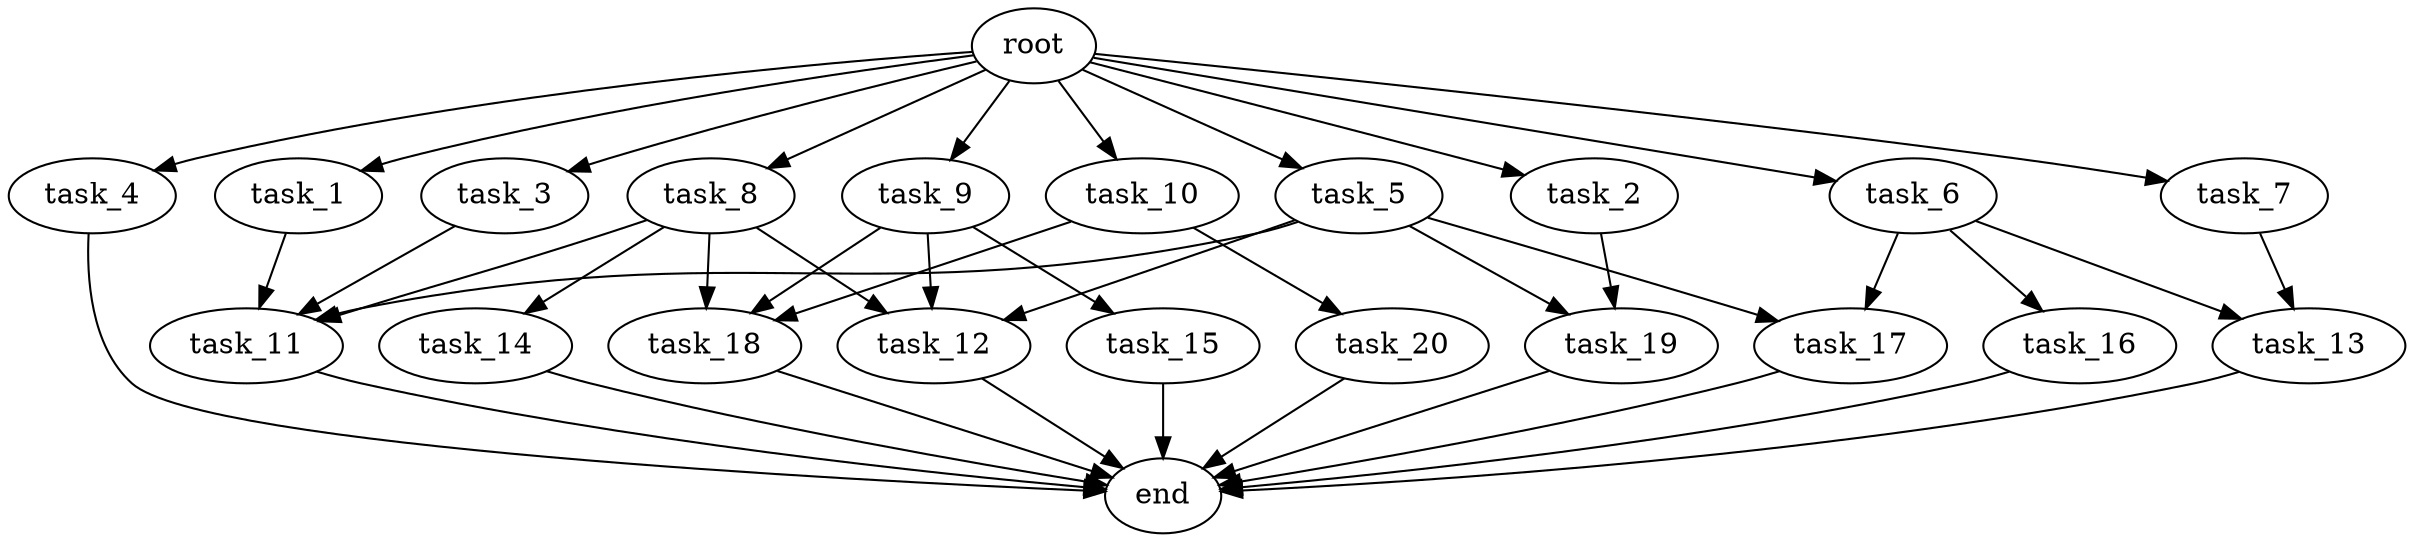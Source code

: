 digraph G {
  root [size="0.000000e+00"];
  task_1 [size="1.209543e+09"];
  task_2 [size="5.718076e+09"];
  task_3 [size="4.037811e+08"];
  task_4 [size="1.533892e+09"];
  task_5 [size="3.715302e+09"];
  task_6 [size="9.910210e+09"];
  task_7 [size="3.033298e+09"];
  task_8 [size="4.859769e+09"];
  task_9 [size="7.912246e+09"];
  task_10 [size="1.422256e+09"];
  task_11 [size="5.896653e+09"];
  task_12 [size="4.874618e+08"];
  task_13 [size="8.942635e+09"];
  task_14 [size="8.890683e+09"];
  task_15 [size="2.156599e+09"];
  task_16 [size="8.191432e+09"];
  task_17 [size="4.888448e+09"];
  task_18 [size="1.224157e+09"];
  task_19 [size="3.487141e+09"];
  task_20 [size="8.704395e+09"];
  end [size="0.000000e+00"];

  root -> task_1 [size="1.000000e-12"];
  root -> task_2 [size="1.000000e-12"];
  root -> task_3 [size="1.000000e-12"];
  root -> task_4 [size="1.000000e-12"];
  root -> task_5 [size="1.000000e-12"];
  root -> task_6 [size="1.000000e-12"];
  root -> task_7 [size="1.000000e-12"];
  root -> task_8 [size="1.000000e-12"];
  root -> task_9 [size="1.000000e-12"];
  root -> task_10 [size="1.000000e-12"];
  task_1 -> task_11 [size="1.474163e+08"];
  task_2 -> task_19 [size="1.743570e+08"];
  task_3 -> task_11 [size="1.474163e+08"];
  task_4 -> end [size="1.000000e-12"];
  task_5 -> task_11 [size="1.474163e+08"];
  task_5 -> task_12 [size="1.624873e+07"];
  task_5 -> task_17 [size="2.444224e+08"];
  task_5 -> task_19 [size="1.743570e+08"];
  task_6 -> task_13 [size="4.471318e+08"];
  task_6 -> task_16 [size="8.191432e+08"];
  task_6 -> task_17 [size="2.444224e+08"];
  task_7 -> task_13 [size="4.471318e+08"];
  task_8 -> task_11 [size="1.474163e+08"];
  task_8 -> task_12 [size="1.624873e+07"];
  task_8 -> task_14 [size="8.890683e+08"];
  task_8 -> task_18 [size="4.080522e+07"];
  task_9 -> task_12 [size="1.624873e+07"];
  task_9 -> task_15 [size="2.156599e+08"];
  task_9 -> task_18 [size="4.080522e+07"];
  task_10 -> task_18 [size="4.080522e+07"];
  task_10 -> task_20 [size="8.704395e+08"];
  task_11 -> end [size="1.000000e-12"];
  task_12 -> end [size="1.000000e-12"];
  task_13 -> end [size="1.000000e-12"];
  task_14 -> end [size="1.000000e-12"];
  task_15 -> end [size="1.000000e-12"];
  task_16 -> end [size="1.000000e-12"];
  task_17 -> end [size="1.000000e-12"];
  task_18 -> end [size="1.000000e-12"];
  task_19 -> end [size="1.000000e-12"];
  task_20 -> end [size="1.000000e-12"];
}
